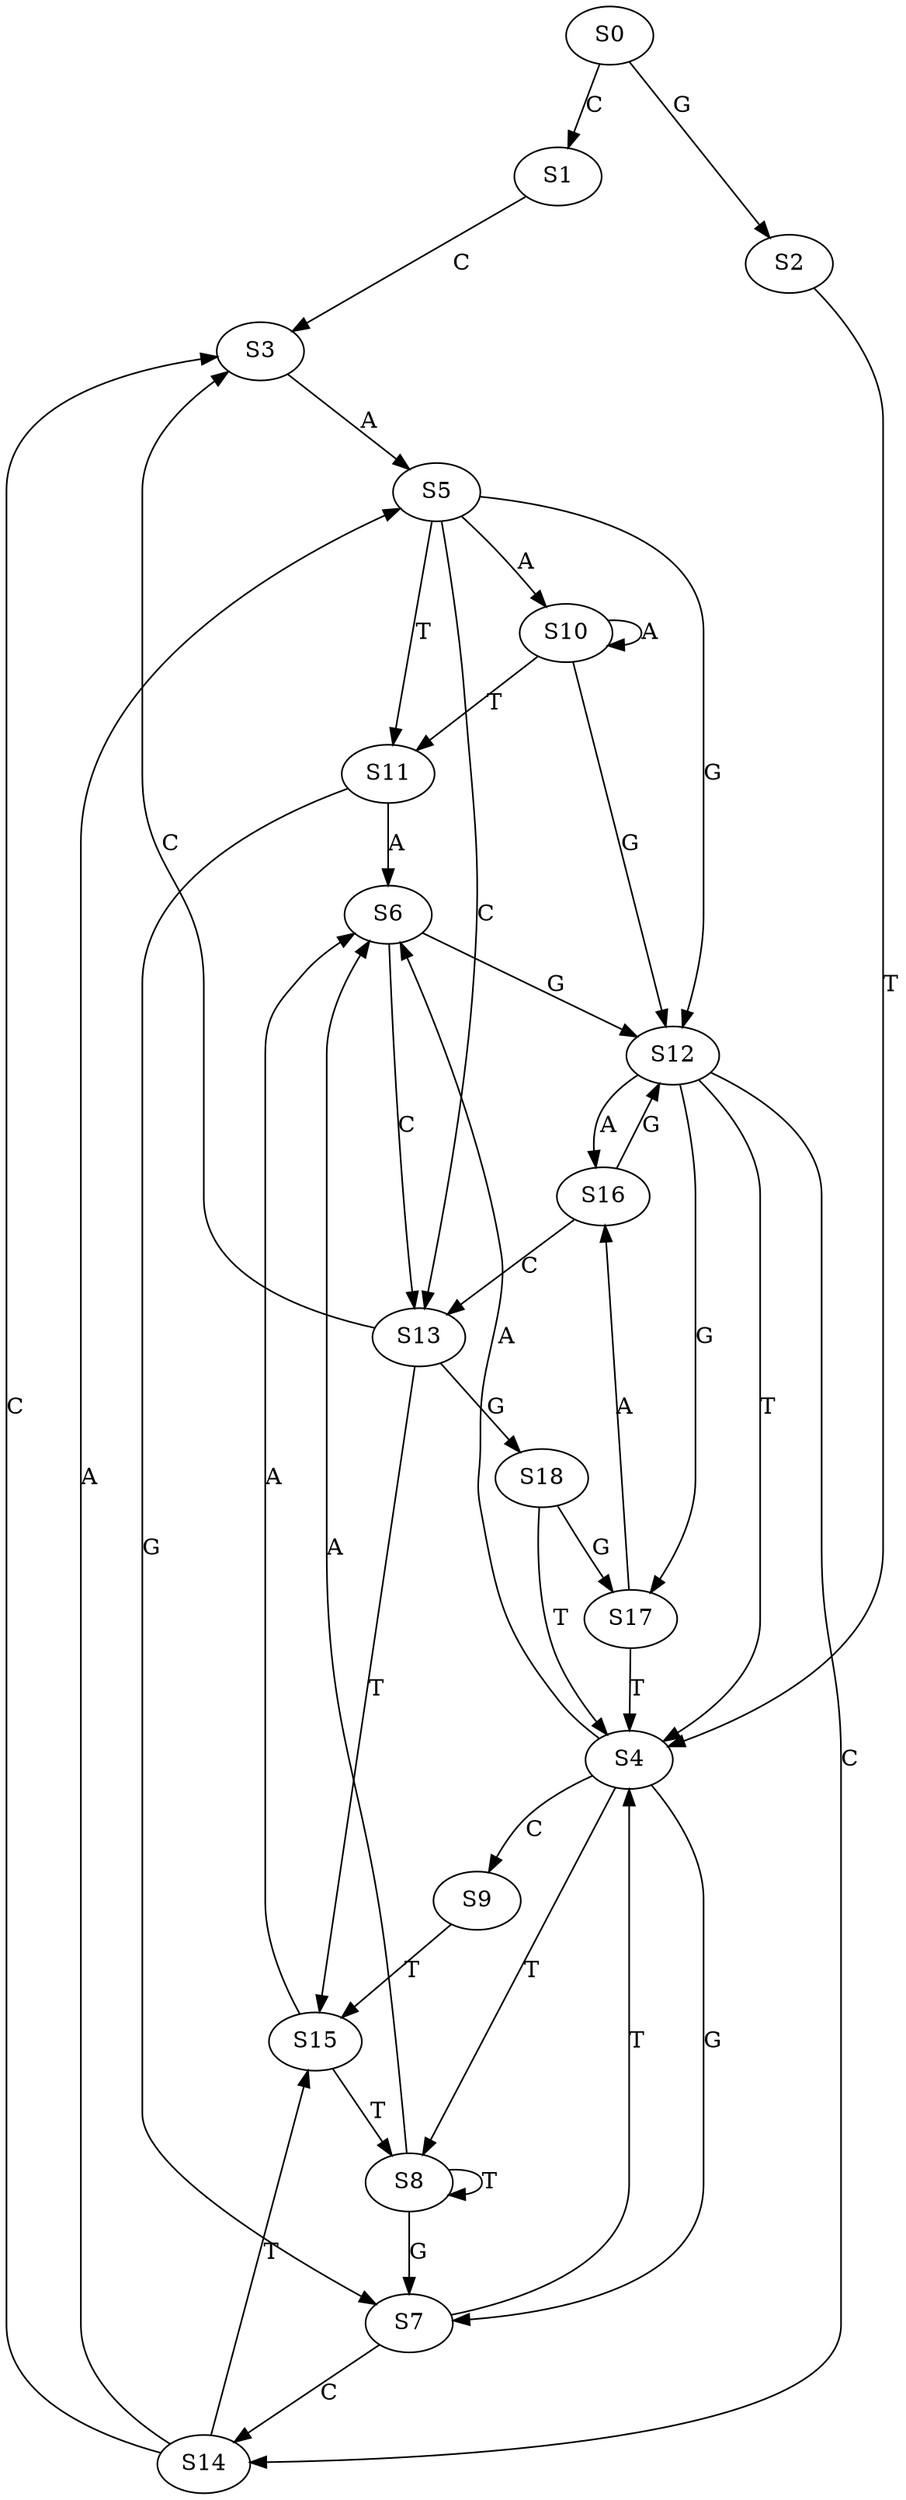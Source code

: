 strict digraph  {
	S0 -> S1 [ label = C ];
	S0 -> S2 [ label = G ];
	S1 -> S3 [ label = C ];
	S2 -> S4 [ label = T ];
	S3 -> S5 [ label = A ];
	S4 -> S6 [ label = A ];
	S4 -> S7 [ label = G ];
	S4 -> S8 [ label = T ];
	S4 -> S9 [ label = C ];
	S5 -> S10 [ label = A ];
	S5 -> S11 [ label = T ];
	S5 -> S12 [ label = G ];
	S5 -> S13 [ label = C ];
	S6 -> S12 [ label = G ];
	S6 -> S13 [ label = C ];
	S7 -> S14 [ label = C ];
	S7 -> S4 [ label = T ];
	S8 -> S6 [ label = A ];
	S8 -> S8 [ label = T ];
	S8 -> S7 [ label = G ];
	S9 -> S15 [ label = T ];
	S10 -> S12 [ label = G ];
	S10 -> S10 [ label = A ];
	S10 -> S11 [ label = T ];
	S11 -> S6 [ label = A ];
	S11 -> S7 [ label = G ];
	S12 -> S16 [ label = A ];
	S12 -> S4 [ label = T ];
	S12 -> S14 [ label = C ];
	S12 -> S17 [ label = G ];
	S13 -> S18 [ label = G ];
	S13 -> S15 [ label = T ];
	S13 -> S3 [ label = C ];
	S14 -> S15 [ label = T ];
	S14 -> S5 [ label = A ];
	S14 -> S3 [ label = C ];
	S15 -> S8 [ label = T ];
	S15 -> S6 [ label = A ];
	S16 -> S13 [ label = C ];
	S16 -> S12 [ label = G ];
	S17 -> S4 [ label = T ];
	S17 -> S16 [ label = A ];
	S18 -> S4 [ label = T ];
	S18 -> S17 [ label = G ];
}

